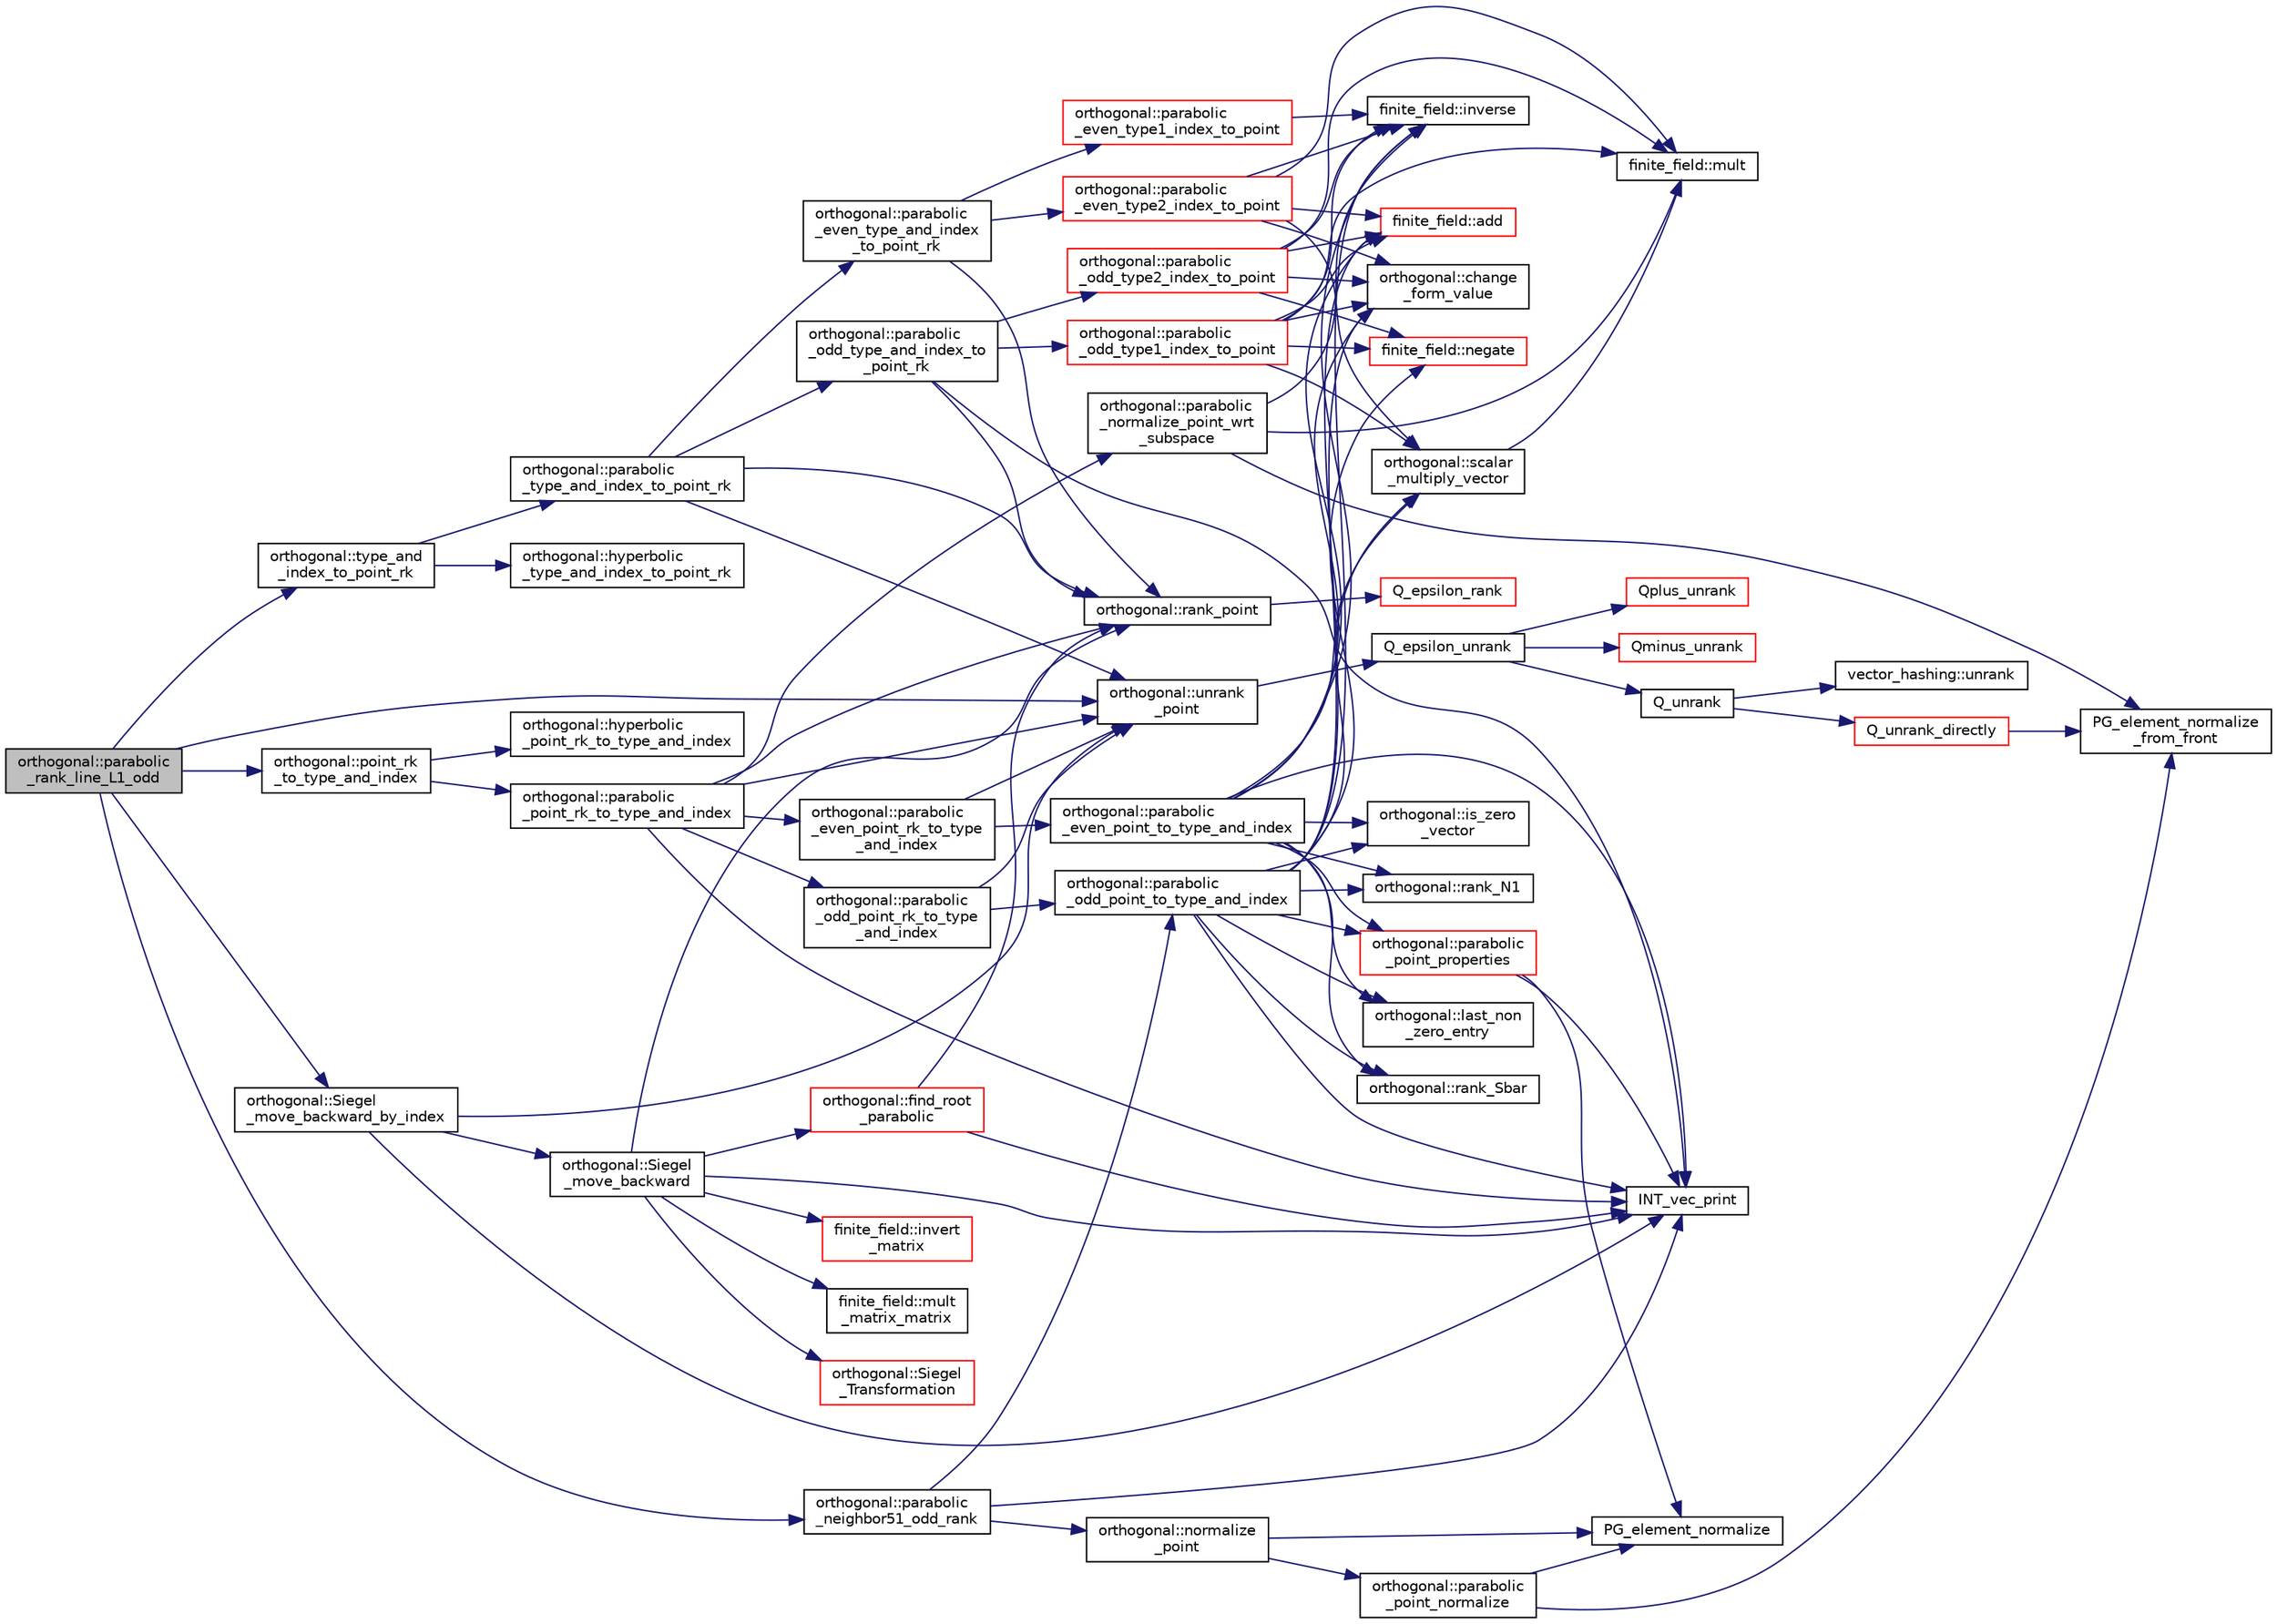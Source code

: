 digraph "orthogonal::parabolic_rank_line_L1_odd"
{
  edge [fontname="Helvetica",fontsize="10",labelfontname="Helvetica",labelfontsize="10"];
  node [fontname="Helvetica",fontsize="10",shape=record];
  rankdir="LR";
  Node27151 [label="orthogonal::parabolic\l_rank_line_L1_odd",height=0.2,width=0.4,color="black", fillcolor="grey75", style="filled", fontcolor="black"];
  Node27151 -> Node27152 [color="midnightblue",fontsize="10",style="solid",fontname="Helvetica"];
  Node27152 [label="orthogonal::type_and\l_index_to_point_rk",height=0.2,width=0.4,color="black", fillcolor="white", style="filled",URL="$d7/daa/classorthogonal.html#a319ef460cdfe3247d336c3fb482901eb"];
  Node27152 -> Node27153 [color="midnightblue",fontsize="10",style="solid",fontname="Helvetica"];
  Node27153 [label="orthogonal::hyperbolic\l_type_and_index_to_point_rk",height=0.2,width=0.4,color="black", fillcolor="white", style="filled",URL="$d7/daa/classorthogonal.html#af31cd843ff2e6eb4fe1ba9c49e62d1b8"];
  Node27152 -> Node27154 [color="midnightblue",fontsize="10",style="solid",fontname="Helvetica"];
  Node27154 [label="orthogonal::parabolic\l_type_and_index_to_point_rk",height=0.2,width=0.4,color="black", fillcolor="white", style="filled",URL="$d7/daa/classorthogonal.html#a67c316cf01b382762e6ac372f522d106"];
  Node27154 -> Node27155 [color="midnightblue",fontsize="10",style="solid",fontname="Helvetica"];
  Node27155 [label="orthogonal::unrank\l_point",height=0.2,width=0.4,color="black", fillcolor="white", style="filled",URL="$d7/daa/classorthogonal.html#ab655117100f7c66c19817b84ac5ac0a0"];
  Node27155 -> Node27156 [color="midnightblue",fontsize="10",style="solid",fontname="Helvetica"];
  Node27156 [label="Q_epsilon_unrank",height=0.2,width=0.4,color="black", fillcolor="white", style="filled",URL="$d4/d67/geometry_8h.html#af162c4d30d4a6528299e37551c353e7b"];
  Node27156 -> Node27157 [color="midnightblue",fontsize="10",style="solid",fontname="Helvetica"];
  Node27157 [label="Q_unrank",height=0.2,width=0.4,color="black", fillcolor="white", style="filled",URL="$db/da0/lib_2foundations_2geometry_2orthogonal__points_8_c.html#a6d02923d5b54ef796934e753e6f5b65b"];
  Node27157 -> Node27158 [color="midnightblue",fontsize="10",style="solid",fontname="Helvetica"];
  Node27158 [label="vector_hashing::unrank",height=0.2,width=0.4,color="black", fillcolor="white", style="filled",URL="$d8/daa/classvector__hashing.html#abbebd3a96a6d27a34b9b49af99e2ed3d"];
  Node27157 -> Node27159 [color="midnightblue",fontsize="10",style="solid",fontname="Helvetica"];
  Node27159 [label="Q_unrank_directly",height=0.2,width=0.4,color="red", fillcolor="white", style="filled",URL="$db/da0/lib_2foundations_2geometry_2orthogonal__points_8_c.html#a105e7e72249e78fcf0785c69099d90ce"];
  Node27159 -> Node27174 [color="midnightblue",fontsize="10",style="solid",fontname="Helvetica"];
  Node27174 [label="PG_element_normalize\l_from_front",height=0.2,width=0.4,color="black", fillcolor="white", style="filled",URL="$d4/d67/geometry_8h.html#af675caf5f9975573455c8d93cb56bf95"];
  Node27156 -> Node27175 [color="midnightblue",fontsize="10",style="solid",fontname="Helvetica"];
  Node27175 [label="Qplus_unrank",height=0.2,width=0.4,color="red", fillcolor="white", style="filled",URL="$db/da0/lib_2foundations_2geometry_2orthogonal__points_8_c.html#ad50512edd586919700e033744b4a03c8"];
  Node27156 -> Node27176 [color="midnightblue",fontsize="10",style="solid",fontname="Helvetica"];
  Node27176 [label="Qminus_unrank",height=0.2,width=0.4,color="red", fillcolor="white", style="filled",URL="$db/da0/lib_2foundations_2geometry_2orthogonal__points_8_c.html#ac2dd18f435ab479095b836a483c12c7d"];
  Node27154 -> Node27177 [color="midnightblue",fontsize="10",style="solid",fontname="Helvetica"];
  Node27177 [label="orthogonal::rank_point",height=0.2,width=0.4,color="black", fillcolor="white", style="filled",URL="$d7/daa/classorthogonal.html#adb4f1528590a804b3c011a68c9ebf655"];
  Node27177 -> Node27178 [color="midnightblue",fontsize="10",style="solid",fontname="Helvetica"];
  Node27178 [label="Q_epsilon_rank",height=0.2,width=0.4,color="red", fillcolor="white", style="filled",URL="$d4/d67/geometry_8h.html#a0949e1151174e2988aa697cb31942e97"];
  Node27154 -> Node27198 [color="midnightblue",fontsize="10",style="solid",fontname="Helvetica"];
  Node27198 [label="orthogonal::parabolic\l_even_type_and_index\l_to_point_rk",height=0.2,width=0.4,color="black", fillcolor="white", style="filled",URL="$d7/daa/classorthogonal.html#af43894039e8c5a8039f52b93dfa3ff77"];
  Node27198 -> Node27199 [color="midnightblue",fontsize="10",style="solid",fontname="Helvetica"];
  Node27199 [label="orthogonal::parabolic\l_even_type1_index_to_point",height=0.2,width=0.4,color="red", fillcolor="white", style="filled",URL="$d7/daa/classorthogonal.html#a6646754b896f772146faceaa4100403f"];
  Node27199 -> Node27201 [color="midnightblue",fontsize="10",style="solid",fontname="Helvetica"];
  Node27201 [label="finite_field::inverse",height=0.2,width=0.4,color="black", fillcolor="white", style="filled",URL="$df/d5a/classfinite__field.html#a69f2a12c01e70b7ce2d115c5221c9cdd"];
  Node27198 -> Node27177 [color="midnightblue",fontsize="10",style="solid",fontname="Helvetica"];
  Node27198 -> Node27202 [color="midnightblue",fontsize="10",style="solid",fontname="Helvetica"];
  Node27202 [label="orthogonal::parabolic\l_even_type2_index_to_point",height=0.2,width=0.4,color="red", fillcolor="white", style="filled",URL="$d7/daa/classorthogonal.html#ac00a073ffe018536d0b07841b405533a"];
  Node27202 -> Node27204 [color="midnightblue",fontsize="10",style="solid",fontname="Helvetica"];
  Node27204 [label="orthogonal::change\l_form_value",height=0.2,width=0.4,color="black", fillcolor="white", style="filled",URL="$d7/daa/classorthogonal.html#a981c26d4b73e152cd884f0b969a581bf"];
  Node27202 -> Node27206 [color="midnightblue",fontsize="10",style="solid",fontname="Helvetica"];
  Node27206 [label="orthogonal::scalar\l_multiply_vector",height=0.2,width=0.4,color="black", fillcolor="white", style="filled",URL="$d7/daa/classorthogonal.html#aa09d1376cd2f6bd9a3dbc05d2e300345"];
  Node27206 -> Node27207 [color="midnightblue",fontsize="10",style="solid",fontname="Helvetica"];
  Node27207 [label="finite_field::mult",height=0.2,width=0.4,color="black", fillcolor="white", style="filled",URL="$df/d5a/classfinite__field.html#a24fb5917aa6d4d656fd855b7f44a13b0"];
  Node27202 -> Node27201 [color="midnightblue",fontsize="10",style="solid",fontname="Helvetica"];
  Node27202 -> Node27207 [color="midnightblue",fontsize="10",style="solid",fontname="Helvetica"];
  Node27202 -> Node27208 [color="midnightblue",fontsize="10",style="solid",fontname="Helvetica"];
  Node27208 [label="finite_field::add",height=0.2,width=0.4,color="red", fillcolor="white", style="filled",URL="$df/d5a/classfinite__field.html#a8f12328a27500f3c7be0c849ebbc9d14"];
  Node27154 -> Node27211 [color="midnightblue",fontsize="10",style="solid",fontname="Helvetica"];
  Node27211 [label="orthogonal::parabolic\l_odd_type_and_index_to\l_point_rk",height=0.2,width=0.4,color="black", fillcolor="white", style="filled",URL="$d7/daa/classorthogonal.html#aac70113614b52601e38b3ce8cbffbc9a"];
  Node27211 -> Node27212 [color="midnightblue",fontsize="10",style="solid",fontname="Helvetica"];
  Node27212 [label="orthogonal::parabolic\l_odd_type1_index_to_point",height=0.2,width=0.4,color="red", fillcolor="white", style="filled",URL="$d7/daa/classorthogonal.html#a90ae2eb18659cb8dcd94eafc0b4eccf7"];
  Node27212 -> Node27213 [color="midnightblue",fontsize="10",style="solid",fontname="Helvetica"];
  Node27213 [label="finite_field::negate",height=0.2,width=0.4,color="red", fillcolor="white", style="filled",URL="$df/d5a/classfinite__field.html#aa9d798298f25d4a9262b5bc5f1733e31"];
  Node27212 -> Node27204 [color="midnightblue",fontsize="10",style="solid",fontname="Helvetica"];
  Node27212 -> Node27207 [color="midnightblue",fontsize="10",style="solid",fontname="Helvetica"];
  Node27212 -> Node27201 [color="midnightblue",fontsize="10",style="solid",fontname="Helvetica"];
  Node27212 -> Node27206 [color="midnightblue",fontsize="10",style="solid",fontname="Helvetica"];
  Node27212 -> Node27208 [color="midnightblue",fontsize="10",style="solid",fontname="Helvetica"];
  Node27211 -> Node27185 [color="midnightblue",fontsize="10",style="solid",fontname="Helvetica"];
  Node27185 [label="INT_vec_print",height=0.2,width=0.4,color="black", fillcolor="white", style="filled",URL="$df/dbf/sajeeb_8_c.html#a79a5901af0b47dd0d694109543c027fe"];
  Node27211 -> Node27177 [color="midnightblue",fontsize="10",style="solid",fontname="Helvetica"];
  Node27211 -> Node27214 [color="midnightblue",fontsize="10",style="solid",fontname="Helvetica"];
  Node27214 [label="orthogonal::parabolic\l_odd_type2_index_to_point",height=0.2,width=0.4,color="red", fillcolor="white", style="filled",URL="$d7/daa/classorthogonal.html#a7bbc04bb592d92a5dc35b77f33811fe0"];
  Node27214 -> Node27213 [color="midnightblue",fontsize="10",style="solid",fontname="Helvetica"];
  Node27214 -> Node27204 [color="midnightblue",fontsize="10",style="solid",fontname="Helvetica"];
  Node27214 -> Node27207 [color="midnightblue",fontsize="10",style="solid",fontname="Helvetica"];
  Node27214 -> Node27201 [color="midnightblue",fontsize="10",style="solid",fontname="Helvetica"];
  Node27214 -> Node27208 [color="midnightblue",fontsize="10",style="solid",fontname="Helvetica"];
  Node27151 -> Node27215 [color="midnightblue",fontsize="10",style="solid",fontname="Helvetica"];
  Node27215 [label="orthogonal::point_rk\l_to_type_and_index",height=0.2,width=0.4,color="black", fillcolor="white", style="filled",URL="$d7/daa/classorthogonal.html#a5419c9c6b60c81e6e66f3606e7ad1815"];
  Node27215 -> Node27216 [color="midnightblue",fontsize="10",style="solid",fontname="Helvetica"];
  Node27216 [label="orthogonal::hyperbolic\l_point_rk_to_type_and_index",height=0.2,width=0.4,color="black", fillcolor="white", style="filled",URL="$d7/daa/classorthogonal.html#aad0a2a87d54b571f0d6581dec4d59eab"];
  Node27215 -> Node27217 [color="midnightblue",fontsize="10",style="solid",fontname="Helvetica"];
  Node27217 [label="orthogonal::parabolic\l_point_rk_to_type_and_index",height=0.2,width=0.4,color="black", fillcolor="white", style="filled",URL="$d7/daa/classorthogonal.html#aadca2791fa70e971edf85858b725502d"];
  Node27217 -> Node27155 [color="midnightblue",fontsize="10",style="solid",fontname="Helvetica"];
  Node27217 -> Node27185 [color="midnightblue",fontsize="10",style="solid",fontname="Helvetica"];
  Node27217 -> Node27218 [color="midnightblue",fontsize="10",style="solid",fontname="Helvetica"];
  Node27218 [label="orthogonal::parabolic\l_normalize_point_wrt\l_subspace",height=0.2,width=0.4,color="black", fillcolor="white", style="filled",URL="$d7/daa/classorthogonal.html#addb6cb7424128361116573d43de60533"];
  Node27218 -> Node27174 [color="midnightblue",fontsize="10",style="solid",fontname="Helvetica"];
  Node27218 -> Node27201 [color="midnightblue",fontsize="10",style="solid",fontname="Helvetica"];
  Node27218 -> Node27207 [color="midnightblue",fontsize="10",style="solid",fontname="Helvetica"];
  Node27217 -> Node27177 [color="midnightblue",fontsize="10",style="solid",fontname="Helvetica"];
  Node27217 -> Node27219 [color="midnightblue",fontsize="10",style="solid",fontname="Helvetica"];
  Node27219 [label="orthogonal::parabolic\l_even_point_rk_to_type\l_and_index",height=0.2,width=0.4,color="black", fillcolor="white", style="filled",URL="$d7/daa/classorthogonal.html#ad0db009032dfb3899928cfc7d14fd6e6"];
  Node27219 -> Node27155 [color="midnightblue",fontsize="10",style="solid",fontname="Helvetica"];
  Node27219 -> Node27220 [color="midnightblue",fontsize="10",style="solid",fontname="Helvetica"];
  Node27220 [label="orthogonal::parabolic\l_even_point_to_type_and_index",height=0.2,width=0.4,color="black", fillcolor="white", style="filled",URL="$d7/daa/classorthogonal.html#adc21e597558e245b7fe039e3033adcab"];
  Node27220 -> Node27185 [color="midnightblue",fontsize="10",style="solid",fontname="Helvetica"];
  Node27220 -> Node27221 [color="midnightblue",fontsize="10",style="solid",fontname="Helvetica"];
  Node27221 [label="orthogonal::parabolic\l_point_properties",height=0.2,width=0.4,color="red", fillcolor="white", style="filled",URL="$d7/daa/classorthogonal.html#a0650d32c951152fad324844a16fea1c2"];
  Node27221 -> Node27185 [color="midnightblue",fontsize="10",style="solid",fontname="Helvetica"];
  Node27221 -> Node27189 [color="midnightblue",fontsize="10",style="solid",fontname="Helvetica"];
  Node27189 [label="PG_element_normalize",height=0.2,width=0.4,color="black", fillcolor="white", style="filled",URL="$d4/d67/geometry_8h.html#a5a4c3c1158bad6bab0d786c616bd0996"];
  Node27220 -> Node27223 [color="midnightblue",fontsize="10",style="solid",fontname="Helvetica"];
  Node27223 [label="orthogonal::is_zero\l_vector",height=0.2,width=0.4,color="black", fillcolor="white", style="filled",URL="$d7/daa/classorthogonal.html#ab35d1fb0ed48ceb00d4484bf8e38f1cb"];
  Node27220 -> Node27204 [color="midnightblue",fontsize="10",style="solid",fontname="Helvetica"];
  Node27220 -> Node27201 [color="midnightblue",fontsize="10",style="solid",fontname="Helvetica"];
  Node27220 -> Node27224 [color="midnightblue",fontsize="10",style="solid",fontname="Helvetica"];
  Node27224 [label="orthogonal::rank_N1",height=0.2,width=0.4,color="black", fillcolor="white", style="filled",URL="$d7/daa/classorthogonal.html#a10b99e279ae3624531756ea2723b59e7"];
  Node27220 -> Node27225 [color="midnightblue",fontsize="10",style="solid",fontname="Helvetica"];
  Node27225 [label="orthogonal::last_non\l_zero_entry",height=0.2,width=0.4,color="black", fillcolor="white", style="filled",URL="$d7/daa/classorthogonal.html#ad2b224ed0ee17c895ea0e508dc2a5385"];
  Node27220 -> Node27206 [color="midnightblue",fontsize="10",style="solid",fontname="Helvetica"];
  Node27220 -> Node27226 [color="midnightblue",fontsize="10",style="solid",fontname="Helvetica"];
  Node27226 [label="orthogonal::rank_Sbar",height=0.2,width=0.4,color="black", fillcolor="white", style="filled",URL="$d7/daa/classorthogonal.html#aea0a2cc174275eea357b9a68f277e970"];
  Node27220 -> Node27208 [color="midnightblue",fontsize="10",style="solid",fontname="Helvetica"];
  Node27217 -> Node27227 [color="midnightblue",fontsize="10",style="solid",fontname="Helvetica"];
  Node27227 [label="orthogonal::parabolic\l_odd_point_rk_to_type\l_and_index",height=0.2,width=0.4,color="black", fillcolor="white", style="filled",URL="$d7/daa/classorthogonal.html#a5a734a756f44e8ea0c2e4822e795e309"];
  Node27227 -> Node27155 [color="midnightblue",fontsize="10",style="solid",fontname="Helvetica"];
  Node27227 -> Node27228 [color="midnightblue",fontsize="10",style="solid",fontname="Helvetica"];
  Node27228 [label="orthogonal::parabolic\l_odd_point_to_type_and_index",height=0.2,width=0.4,color="black", fillcolor="white", style="filled",URL="$d7/daa/classorthogonal.html#ab622195db63c362531a84080a95d38ff"];
  Node27228 -> Node27185 [color="midnightblue",fontsize="10",style="solid",fontname="Helvetica"];
  Node27228 -> Node27221 [color="midnightblue",fontsize="10",style="solid",fontname="Helvetica"];
  Node27228 -> Node27223 [color="midnightblue",fontsize="10",style="solid",fontname="Helvetica"];
  Node27228 -> Node27213 [color="midnightblue",fontsize="10",style="solid",fontname="Helvetica"];
  Node27228 -> Node27204 [color="midnightblue",fontsize="10",style="solid",fontname="Helvetica"];
  Node27228 -> Node27201 [color="midnightblue",fontsize="10",style="solid",fontname="Helvetica"];
  Node27228 -> Node27224 [color="midnightblue",fontsize="10",style="solid",fontname="Helvetica"];
  Node27228 -> Node27225 [color="midnightblue",fontsize="10",style="solid",fontname="Helvetica"];
  Node27228 -> Node27206 [color="midnightblue",fontsize="10",style="solid",fontname="Helvetica"];
  Node27228 -> Node27226 [color="midnightblue",fontsize="10",style="solid",fontname="Helvetica"];
  Node27228 -> Node27208 [color="midnightblue",fontsize="10",style="solid",fontname="Helvetica"];
  Node27151 -> Node27155 [color="midnightblue",fontsize="10",style="solid",fontname="Helvetica"];
  Node27151 -> Node27229 [color="midnightblue",fontsize="10",style="solid",fontname="Helvetica"];
  Node27229 [label="orthogonal::Siegel\l_move_backward_by_index",height=0.2,width=0.4,color="black", fillcolor="white", style="filled",URL="$d7/daa/classorthogonal.html#aa8eaeba82de3ff3b5f50b4ccd22b2631"];
  Node27229 -> Node27155 [color="midnightblue",fontsize="10",style="solid",fontname="Helvetica"];
  Node27229 -> Node27185 [color="midnightblue",fontsize="10",style="solid",fontname="Helvetica"];
  Node27229 -> Node27230 [color="midnightblue",fontsize="10",style="solid",fontname="Helvetica"];
  Node27230 [label="orthogonal::Siegel\l_move_backward",height=0.2,width=0.4,color="black", fillcolor="white", style="filled",URL="$d7/daa/classorthogonal.html#a365beaf002d1ffc9a600e73f1983e800"];
  Node27230 -> Node27185 [color="midnightblue",fontsize="10",style="solid",fontname="Helvetica"];
  Node27230 -> Node27177 [color="midnightblue",fontsize="10",style="solid",fontname="Helvetica"];
  Node27230 -> Node27231 [color="midnightblue",fontsize="10",style="solid",fontname="Helvetica"];
  Node27231 [label="orthogonal::find_root\l_parabolic",height=0.2,width=0.4,color="red", fillcolor="white", style="filled",URL="$d7/daa/classorthogonal.html#a2e4453bb31692707f8a9e8b660b2e136"];
  Node27231 -> Node27185 [color="midnightblue",fontsize="10",style="solid",fontname="Helvetica"];
  Node27231 -> Node27177 [color="midnightblue",fontsize="10",style="solid",fontname="Helvetica"];
  Node27230 -> Node27234 [color="midnightblue",fontsize="10",style="solid",fontname="Helvetica"];
  Node27234 [label="orthogonal::Siegel\l_Transformation",height=0.2,width=0.4,color="red", fillcolor="white", style="filled",URL="$d7/daa/classorthogonal.html#a27258e68c99323ac8de66fedbe565a3d"];
  Node27230 -> Node27246 [color="midnightblue",fontsize="10",style="solid",fontname="Helvetica"];
  Node27246 [label="finite_field::invert\l_matrix",height=0.2,width=0.4,color="red", fillcolor="white", style="filled",URL="$df/d5a/classfinite__field.html#adab449ef01b1feafe000c8fff7ae013f"];
  Node27230 -> Node27243 [color="midnightblue",fontsize="10",style="solid",fontname="Helvetica"];
  Node27243 [label="finite_field::mult\l_matrix_matrix",height=0.2,width=0.4,color="black", fillcolor="white", style="filled",URL="$df/d5a/classfinite__field.html#a5e28706b815838d0ec34de1fa74bc3c4"];
  Node27151 -> Node27256 [color="midnightblue",fontsize="10",style="solid",fontname="Helvetica"];
  Node27256 [label="orthogonal::parabolic\l_neighbor51_odd_rank",height=0.2,width=0.4,color="black", fillcolor="white", style="filled",URL="$d7/daa/classorthogonal.html#ac088ee6a73b26e7ad1bbf8e25b14b87a"];
  Node27256 -> Node27185 [color="midnightblue",fontsize="10",style="solid",fontname="Helvetica"];
  Node27256 -> Node27257 [color="midnightblue",fontsize="10",style="solid",fontname="Helvetica"];
  Node27257 [label="orthogonal::normalize\l_point",height=0.2,width=0.4,color="black", fillcolor="white", style="filled",URL="$d7/daa/classorthogonal.html#a1f3776fdc50b810a0a0fcee692fb154f"];
  Node27257 -> Node27189 [color="midnightblue",fontsize="10",style="solid",fontname="Helvetica"];
  Node27257 -> Node27258 [color="midnightblue",fontsize="10",style="solid",fontname="Helvetica"];
  Node27258 [label="orthogonal::parabolic\l_point_normalize",height=0.2,width=0.4,color="black", fillcolor="white", style="filled",URL="$d7/daa/classorthogonal.html#a2a705e8d2729a3fa15663084d2bb8ab8"];
  Node27258 -> Node27174 [color="midnightblue",fontsize="10",style="solid",fontname="Helvetica"];
  Node27258 -> Node27189 [color="midnightblue",fontsize="10",style="solid",fontname="Helvetica"];
  Node27256 -> Node27228 [color="midnightblue",fontsize="10",style="solid",fontname="Helvetica"];
}
